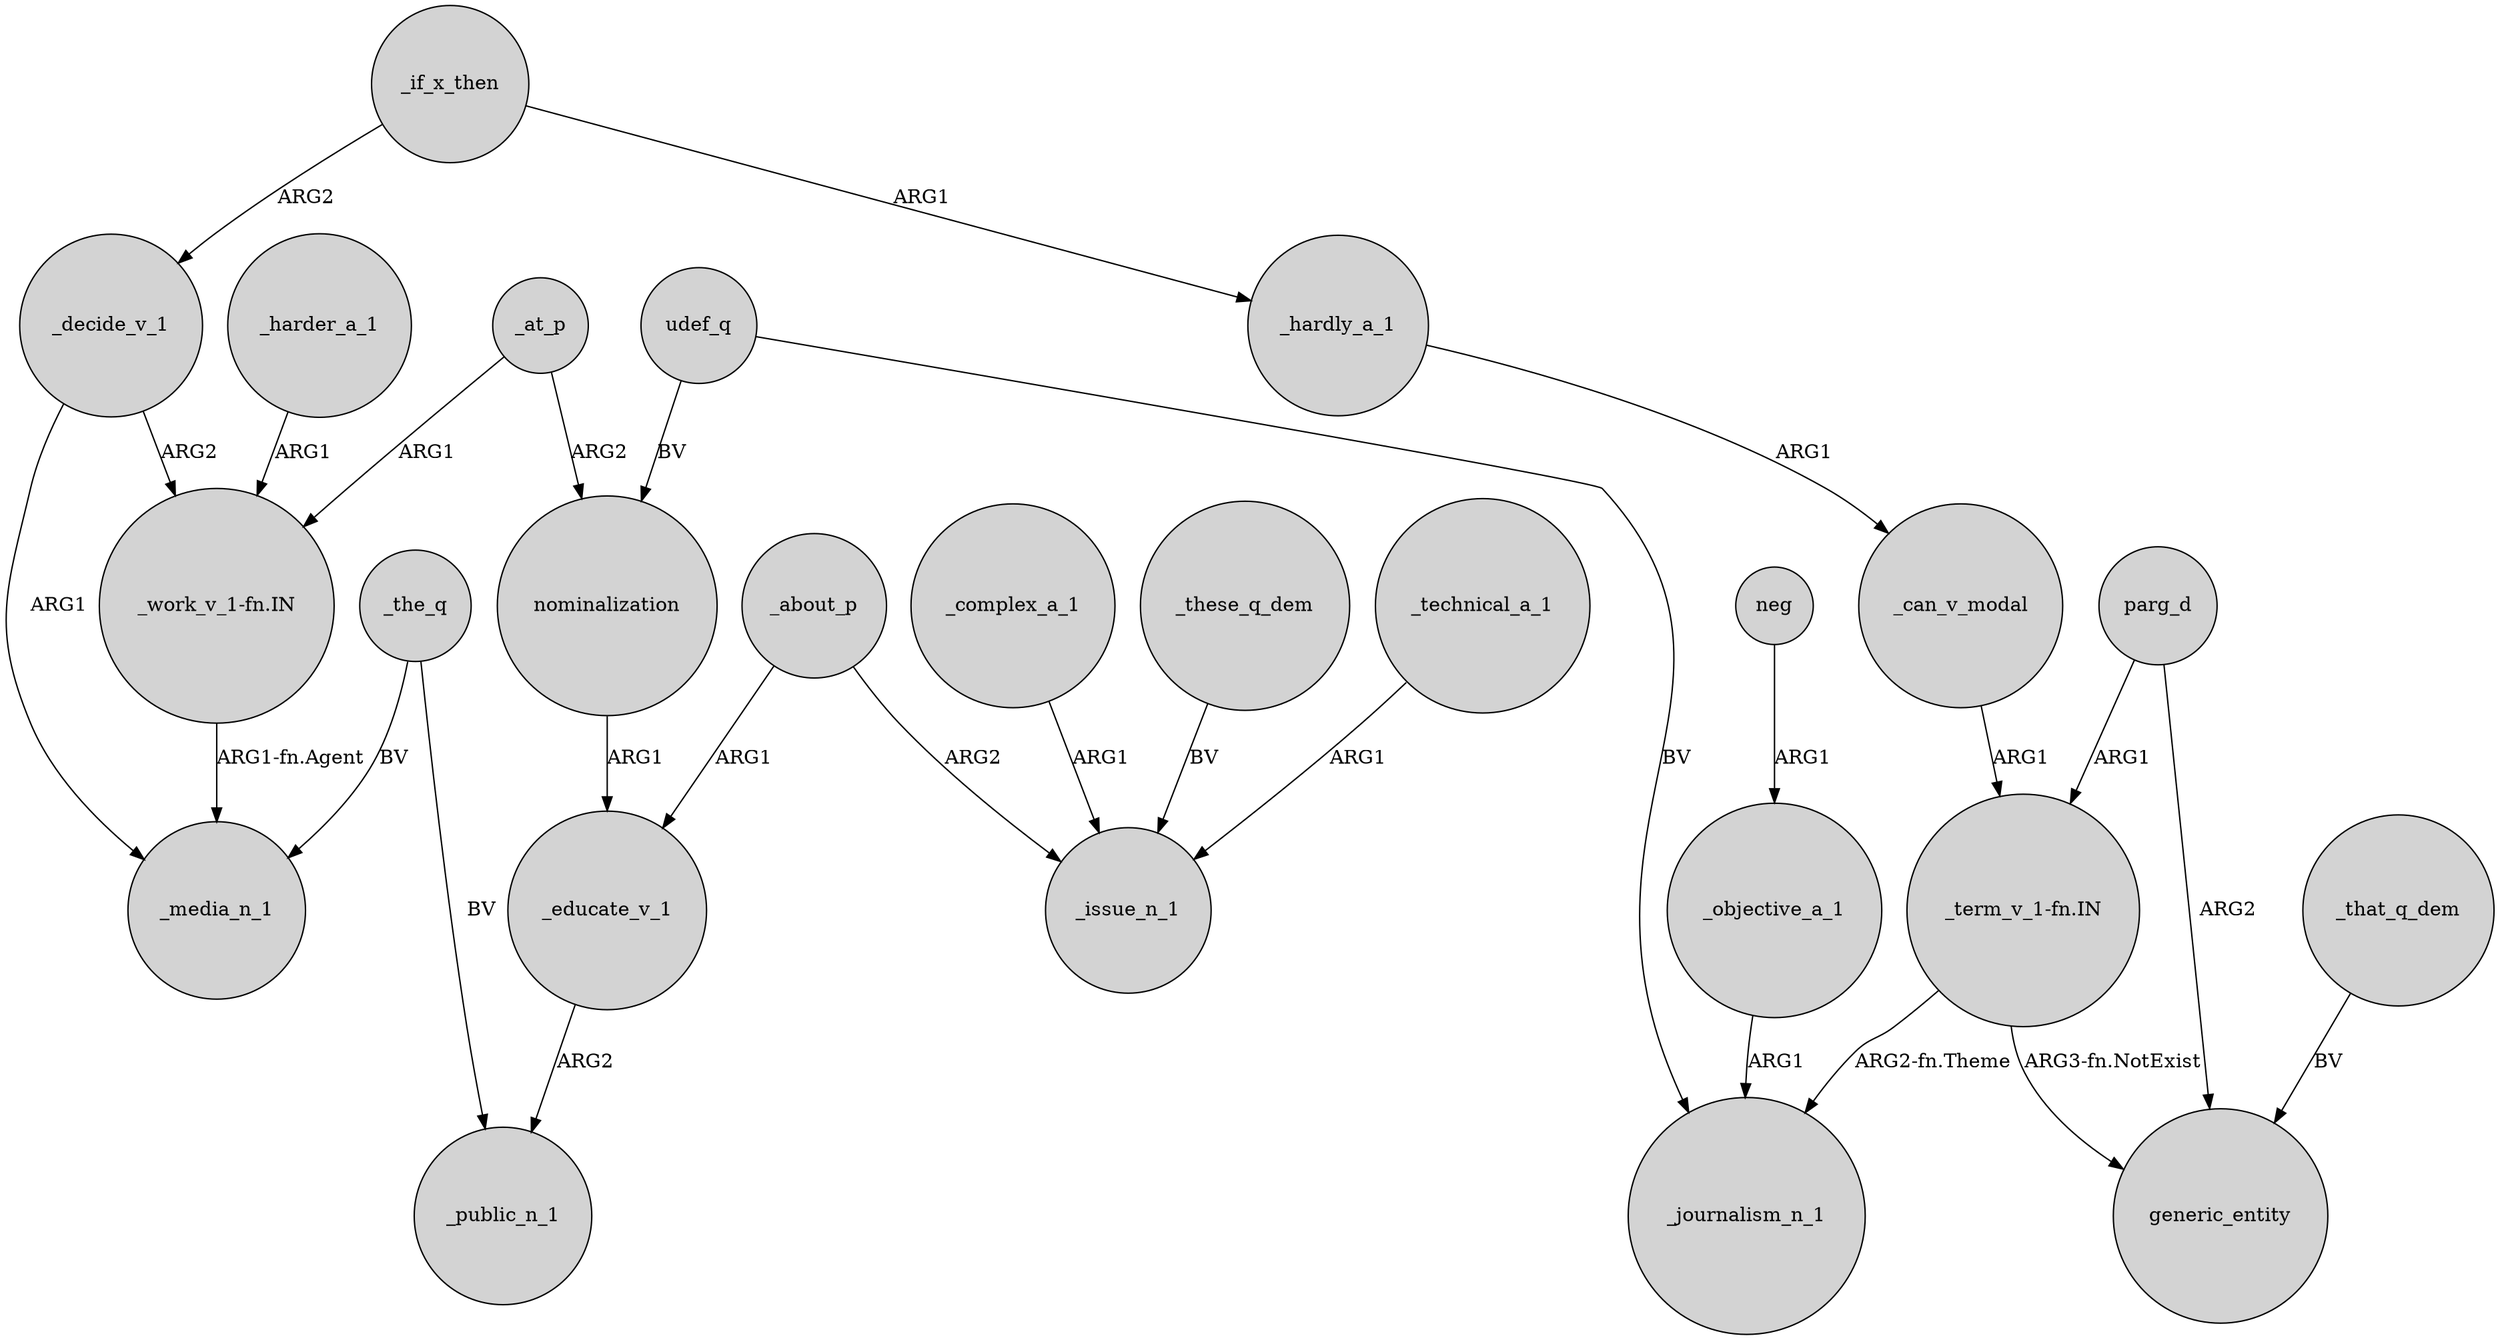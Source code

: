 digraph {
	node [shape=circle style=filled]
	_decide_v_1 -> "_work_v_1-fn.IN" [label=ARG2]
	_about_p -> _issue_n_1 [label=ARG2]
	"_work_v_1-fn.IN" -> _media_n_1 [label="ARG1-fn.Agent"]
	neg -> _objective_a_1 [label=ARG1]
	"_term_v_1-fn.IN" -> generic_entity [label="ARG3-fn.NotExist"]
	_that_q_dem -> generic_entity [label=BV]
	_about_p -> _educate_v_1 [label=ARG1]
	_educate_v_1 -> _public_n_1 [label=ARG2]
	parg_d -> generic_entity [label=ARG2]
	_objective_a_1 -> _journalism_n_1 [label=ARG1]
	nominalization -> _educate_v_1 [label=ARG1]
	_these_q_dem -> _issue_n_1 [label=BV]
	_at_p -> "_work_v_1-fn.IN" [label=ARG1]
	_can_v_modal -> "_term_v_1-fn.IN" [label=ARG1]
	_technical_a_1 -> _issue_n_1 [label=ARG1]
	parg_d -> "_term_v_1-fn.IN" [label=ARG1]
	_hardly_a_1 -> _can_v_modal [label=ARG1]
	_decide_v_1 -> _media_n_1 [label=ARG1]
	_the_q -> _public_n_1 [label=BV]
	udef_q -> nominalization [label=BV]
	_at_p -> nominalization [label=ARG2]
	_if_x_then -> _hardly_a_1 [label=ARG1]
	"_term_v_1-fn.IN" -> _journalism_n_1 [label="ARG2-fn.Theme"]
	_if_x_then -> _decide_v_1 [label=ARG2]
	_harder_a_1 -> "_work_v_1-fn.IN" [label=ARG1]
	_complex_a_1 -> _issue_n_1 [label=ARG1]
	_the_q -> _media_n_1 [label=BV]
	udef_q -> _journalism_n_1 [label=BV]
}
